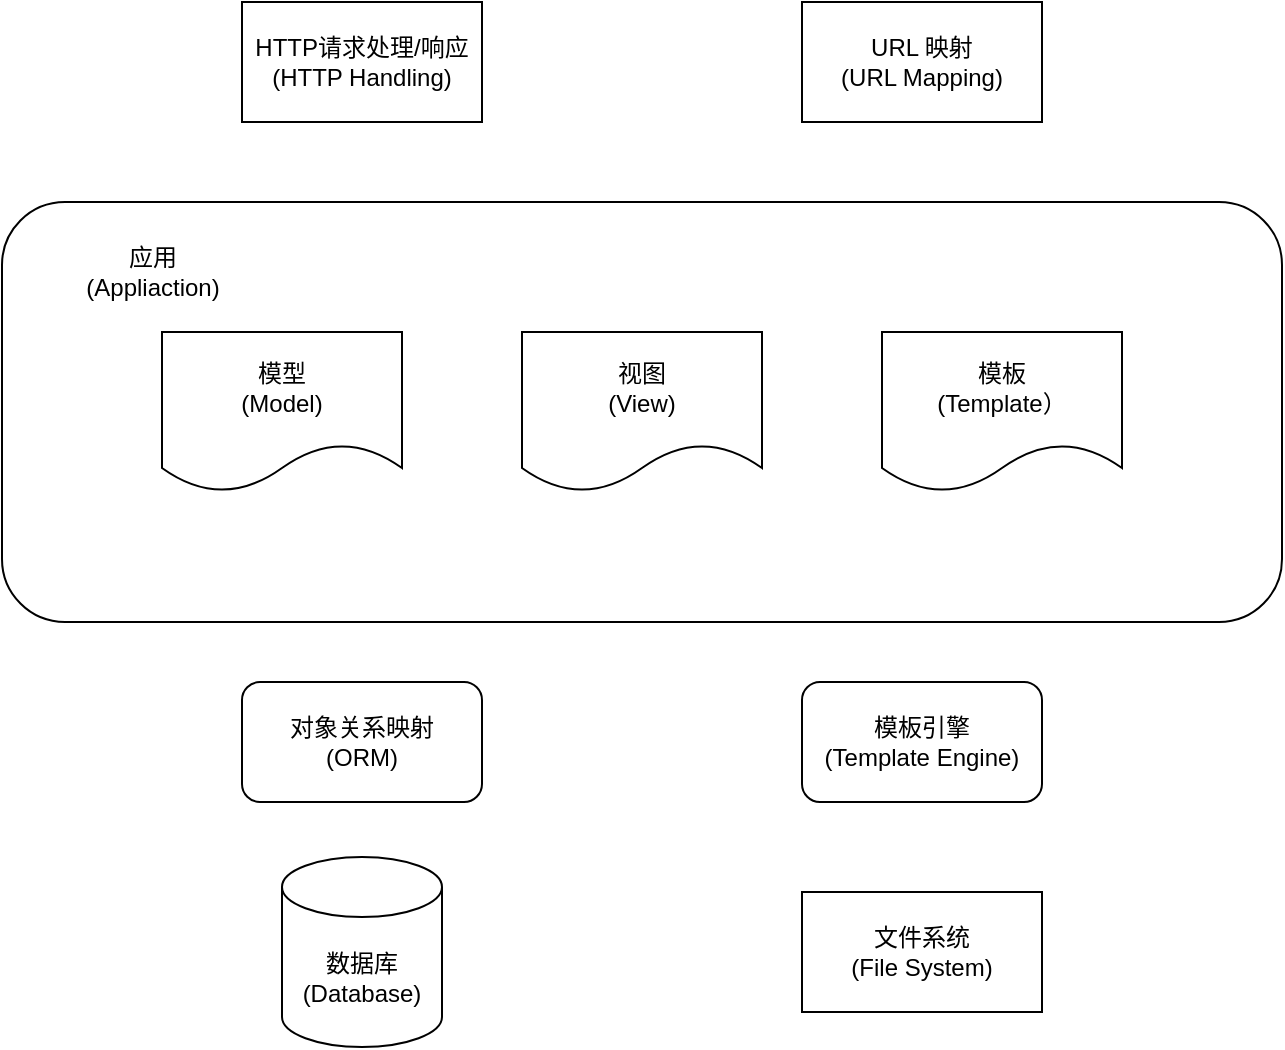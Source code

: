<mxfile version="24.2.5" type="github" pages="2">
  <diagram id="prtHgNgQTEPvFCAcTncT" name="Page-1">
    <mxGraphModel dx="1434" dy="790" grid="1" gridSize="10" guides="1" tooltips="1" connect="1" arrows="1" fold="1" page="1" pageScale="1" pageWidth="827" pageHeight="1169" math="0" shadow="0">
      <root>
        <mxCell id="0" />
        <mxCell id="1" parent="0" />
        <mxCell id="D-pYshELrrwSyLKSpgf6-1" value="HTTP请求处理/响应&lt;div&gt;(HTTP Handling)&lt;/div&gt;" style="rounded=0;whiteSpace=wrap;html=1;" vertex="1" parent="1">
          <mxGeometry x="200" y="140" width="120" height="60" as="geometry" />
        </mxCell>
        <mxCell id="D-pYshELrrwSyLKSpgf6-2" value="URL 映射&lt;div&gt;(URL Mapping)&lt;/div&gt;" style="whiteSpace=wrap;html=1;" vertex="1" parent="1">
          <mxGeometry x="480" y="140" width="120" height="60" as="geometry" />
        </mxCell>
        <mxCell id="D-pYshELrrwSyLKSpgf6-3" value="" style="rounded=1;whiteSpace=wrap;html=1;align=left;" vertex="1" parent="1">
          <mxGeometry x="80" y="240" width="640" height="210" as="geometry" />
        </mxCell>
        <mxCell id="D-pYshELrrwSyLKSpgf6-4" value="&lt;span style=&quot;text-align: left; text-wrap: wrap;&quot;&gt;应用(Appliaction)&lt;/span&gt;" style="text;html=1;align=center;verticalAlign=middle;resizable=0;points=[];autosize=1;strokeColor=none;fillColor=none;" vertex="1" parent="1">
          <mxGeometry x="100" y="260" width="110" height="30" as="geometry" />
        </mxCell>
        <mxCell id="D-pYshELrrwSyLKSpgf6-5" value="模型&lt;div&gt;(Model)&lt;/div&gt;" style="shape=document;whiteSpace=wrap;html=1;boundedLbl=1;" vertex="1" parent="1">
          <mxGeometry x="160" y="305" width="120" height="80" as="geometry" />
        </mxCell>
        <mxCell id="D-pYshELrrwSyLKSpgf6-6" value="视图&lt;div&gt;(View)&lt;/div&gt;" style="shape=document;whiteSpace=wrap;html=1;boundedLbl=1;" vertex="1" parent="1">
          <mxGeometry x="340" y="305" width="120" height="80" as="geometry" />
        </mxCell>
        <mxCell id="D-pYshELrrwSyLKSpgf6-7" value="&lt;div&gt;模板&lt;/div&gt;&lt;div&gt;(Template）&lt;/div&gt;" style="shape=document;whiteSpace=wrap;html=1;boundedLbl=1;" vertex="1" parent="1">
          <mxGeometry x="520" y="305" width="120" height="80" as="geometry" />
        </mxCell>
        <mxCell id="D-pYshELrrwSyLKSpgf6-10" value="&lt;div&gt;对象关系映射&lt;/div&gt;&lt;div&gt;(ORM)&lt;/div&gt;" style="rounded=1;whiteSpace=wrap;html=1;" vertex="1" parent="1">
          <mxGeometry x="200" y="480" width="120" height="60" as="geometry" />
        </mxCell>
        <mxCell id="D-pYshELrrwSyLKSpgf6-11" value="模板引擎&lt;div&gt;(Template Engine)&lt;/div&gt;" style="rounded=1;whiteSpace=wrap;html=1;" vertex="1" parent="1">
          <mxGeometry x="480" y="480" width="120" height="60" as="geometry" />
        </mxCell>
        <mxCell id="D-pYshELrrwSyLKSpgf6-16" value="&lt;div&gt;数据库&lt;/div&gt;&lt;div&gt;(Database)&lt;/div&gt;" style="shape=cylinder3;whiteSpace=wrap;html=1;boundedLbl=1;backgroundOutline=1;size=15;" vertex="1" parent="1">
          <mxGeometry x="220" y="567.5" width="80" height="95" as="geometry" />
        </mxCell>
        <mxCell id="D-pYshELrrwSyLKSpgf6-17" value="文件系统&lt;div&gt;(File System)&lt;/div&gt;" style="whiteSpace=wrap;html=1;" vertex="1" parent="1">
          <mxGeometry x="480" y="585" width="120" height="60" as="geometry" />
        </mxCell>
      </root>
    </mxGraphModel>
  </diagram>
  <diagram id="e8Jh4KPVQGmW9JxN1JmV" name="第 2 页">
    <mxGraphModel dx="1195" dy="658" grid="1" gridSize="10" guides="1" tooltips="1" connect="1" arrows="1" fold="1" page="1" pageScale="1" pageWidth="827" pageHeight="1169" math="0" shadow="0">
      <root>
        <mxCell id="0" />
        <mxCell id="1" parent="0" />
        <mxCell id="edZ5RmzKHcJdsptnvQNX-3" style="edgeStyle=orthogonalEdgeStyle;rounded=0;orthogonalLoop=1;jettySize=auto;html=1;entryX=0.5;entryY=0;entryDx=0;entryDy=0;" edge="1" parent="1" source="edZ5RmzKHcJdsptnvQNX-1" target="edZ5RmzKHcJdsptnvQNX-2">
          <mxGeometry relative="1" as="geometry" />
        </mxCell>
        <mxCell id="edZ5RmzKHcJdsptnvQNX-1" value="开始" style="html=1;dashed=0;whiteSpace=wrap;shape=mxgraph.dfd.start" vertex="1" parent="1">
          <mxGeometry x="374" y="30" width="80" height="30" as="geometry" />
        </mxCell>
        <mxCell id="edZ5RmzKHcJdsptnvQNX-8" value="" style="edgeStyle=orthogonalEdgeStyle;rounded=0;orthogonalLoop=1;jettySize=auto;html=1;" edge="1" parent="1" source="edZ5RmzKHcJdsptnvQNX-2" target="edZ5RmzKHcJdsptnvQNX-6">
          <mxGeometry relative="1" as="geometry" />
        </mxCell>
        <mxCell id="edZ5RmzKHcJdsptnvQNX-2" value="将HTTP请求打包成HttpRequest对象" style="whiteSpace=wrap;html=1;" vertex="1" parent="1">
          <mxGeometry x="354" y="80" width="120" height="60" as="geometry" />
        </mxCell>
        <mxCell id="edZ5RmzKHcJdsptnvQNX-5" value="" style="edgeStyle=orthogonalEdgeStyle;rounded=0;orthogonalLoop=1;jettySize=auto;html=1;" edge="1" parent="1" source="edZ5RmzKHcJdsptnvQNX-4" target="edZ5RmzKHcJdsptnvQNX-2">
          <mxGeometry relative="1" as="geometry" />
        </mxCell>
        <mxCell id="edZ5RmzKHcJdsptnvQNX-4" value="HTTP请求" style="shape=document;whiteSpace=wrap;html=1;boundedLbl=1;" vertex="1" parent="1">
          <mxGeometry x="120" y="85" width="90" height="50" as="geometry" />
        </mxCell>
        <mxCell id="edZ5RmzKHcJdsptnvQNX-9" value="" style="edgeStyle=orthogonalEdgeStyle;rounded=0;orthogonalLoop=1;jettySize=auto;html=1;" edge="1" parent="1" source="edZ5RmzKHcJdsptnvQNX-6" target="edZ5RmzKHcJdsptnvQNX-7">
          <mxGeometry relative="1" as="geometry" />
        </mxCell>
        <mxCell id="edZ5RmzKHcJdsptnvQNX-6" value="Request中间件" style="whiteSpace=wrap;html=1;" vertex="1" parent="1">
          <mxGeometry x="354" y="180" width="120" height="60" as="geometry" />
        </mxCell>
        <mxCell id="edZ5RmzKHcJdsptnvQNX-11" value="" style="edgeStyle=orthogonalEdgeStyle;rounded=0;orthogonalLoop=1;jettySize=auto;html=1;" edge="1" parent="1" source="edZ5RmzKHcJdsptnvQNX-7" target="edZ5RmzKHcJdsptnvQNX-10">
          <mxGeometry relative="1" as="geometry" />
        </mxCell>
        <mxCell id="edZ5RmzKHcJdsptnvQNX-12" value="否" style="edgeLabel;html=1;align=center;verticalAlign=middle;resizable=0;points=[];" vertex="1" connectable="0" parent="edZ5RmzKHcJdsptnvQNX-11">
          <mxGeometry x="-0.147" y="1" relative="1" as="geometry">
            <mxPoint x="-1" as="offset" />
          </mxGeometry>
        </mxCell>
        <mxCell id="edZ5RmzKHcJdsptnvQNX-7" value="返回Response?" style="rhombus;whiteSpace=wrap;html=1;" vertex="1" parent="1">
          <mxGeometry x="342" y="280" width="144" height="80" as="geometry" />
        </mxCell>
        <mxCell id="edZ5RmzKHcJdsptnvQNX-14" value="" style="edgeStyle=orthogonalEdgeStyle;rounded=0;orthogonalLoop=1;jettySize=auto;html=1;" edge="1" parent="1" source="edZ5RmzKHcJdsptnvQNX-10" target="edZ5RmzKHcJdsptnvQNX-13">
          <mxGeometry relative="1" as="geometry" />
        </mxCell>
        <mxCell id="edZ5RmzKHcJdsptnvQNX-10" value="View中间件" style="whiteSpace=wrap;html=1;" vertex="1" parent="1">
          <mxGeometry x="354" y="400" width="120" height="60" as="geometry" />
        </mxCell>
        <mxCell id="edZ5RmzKHcJdsptnvQNX-16" value="" style="edgeStyle=orthogonalEdgeStyle;rounded=0;orthogonalLoop=1;jettySize=auto;html=1;" edge="1" parent="1" source="edZ5RmzKHcJdsptnvQNX-13" target="edZ5RmzKHcJdsptnvQNX-15">
          <mxGeometry relative="1" as="geometry" />
        </mxCell>
        <mxCell id="edZ5RmzKHcJdsptnvQNX-18" value="否" style="edgeLabel;html=1;align=center;verticalAlign=middle;resizable=0;points=[];" vertex="1" connectable="0" parent="edZ5RmzKHcJdsptnvQNX-16">
          <mxGeometry x="-0.284" relative="1" as="geometry">
            <mxPoint as="offset" />
          </mxGeometry>
        </mxCell>
        <mxCell id="edZ5RmzKHcJdsptnvQNX-13" value="返回Response?" style="rhombus;whiteSpace=wrap;html=1;" vertex="1" parent="1">
          <mxGeometry x="342" y="500" width="144" height="80" as="geometry" />
        </mxCell>
        <mxCell id="edZ5RmzKHcJdsptnvQNX-20" value="" style="edgeStyle=orthogonalEdgeStyle;rounded=0;orthogonalLoop=1;jettySize=auto;html=1;" edge="1" parent="1" source="edZ5RmzKHcJdsptnvQNX-15" target="edZ5RmzKHcJdsptnvQNX-19">
          <mxGeometry relative="1" as="geometry" />
        </mxCell>
        <mxCell id="edZ5RmzKHcJdsptnvQNX-15" value="调用view视图函数" style="whiteSpace=wrap;html=1;" vertex="1" parent="1">
          <mxGeometry x="354" y="620" width="120" height="60" as="geometry" />
        </mxCell>
        <mxCell id="edZ5RmzKHcJdsptnvQNX-19" value="Response中间件" style="whiteSpace=wrap;html=1;" vertex="1" parent="1">
          <mxGeometry x="354" y="720" width="120" height="60" as="geometry" />
        </mxCell>
      </root>
    </mxGraphModel>
  </diagram>
</mxfile>
